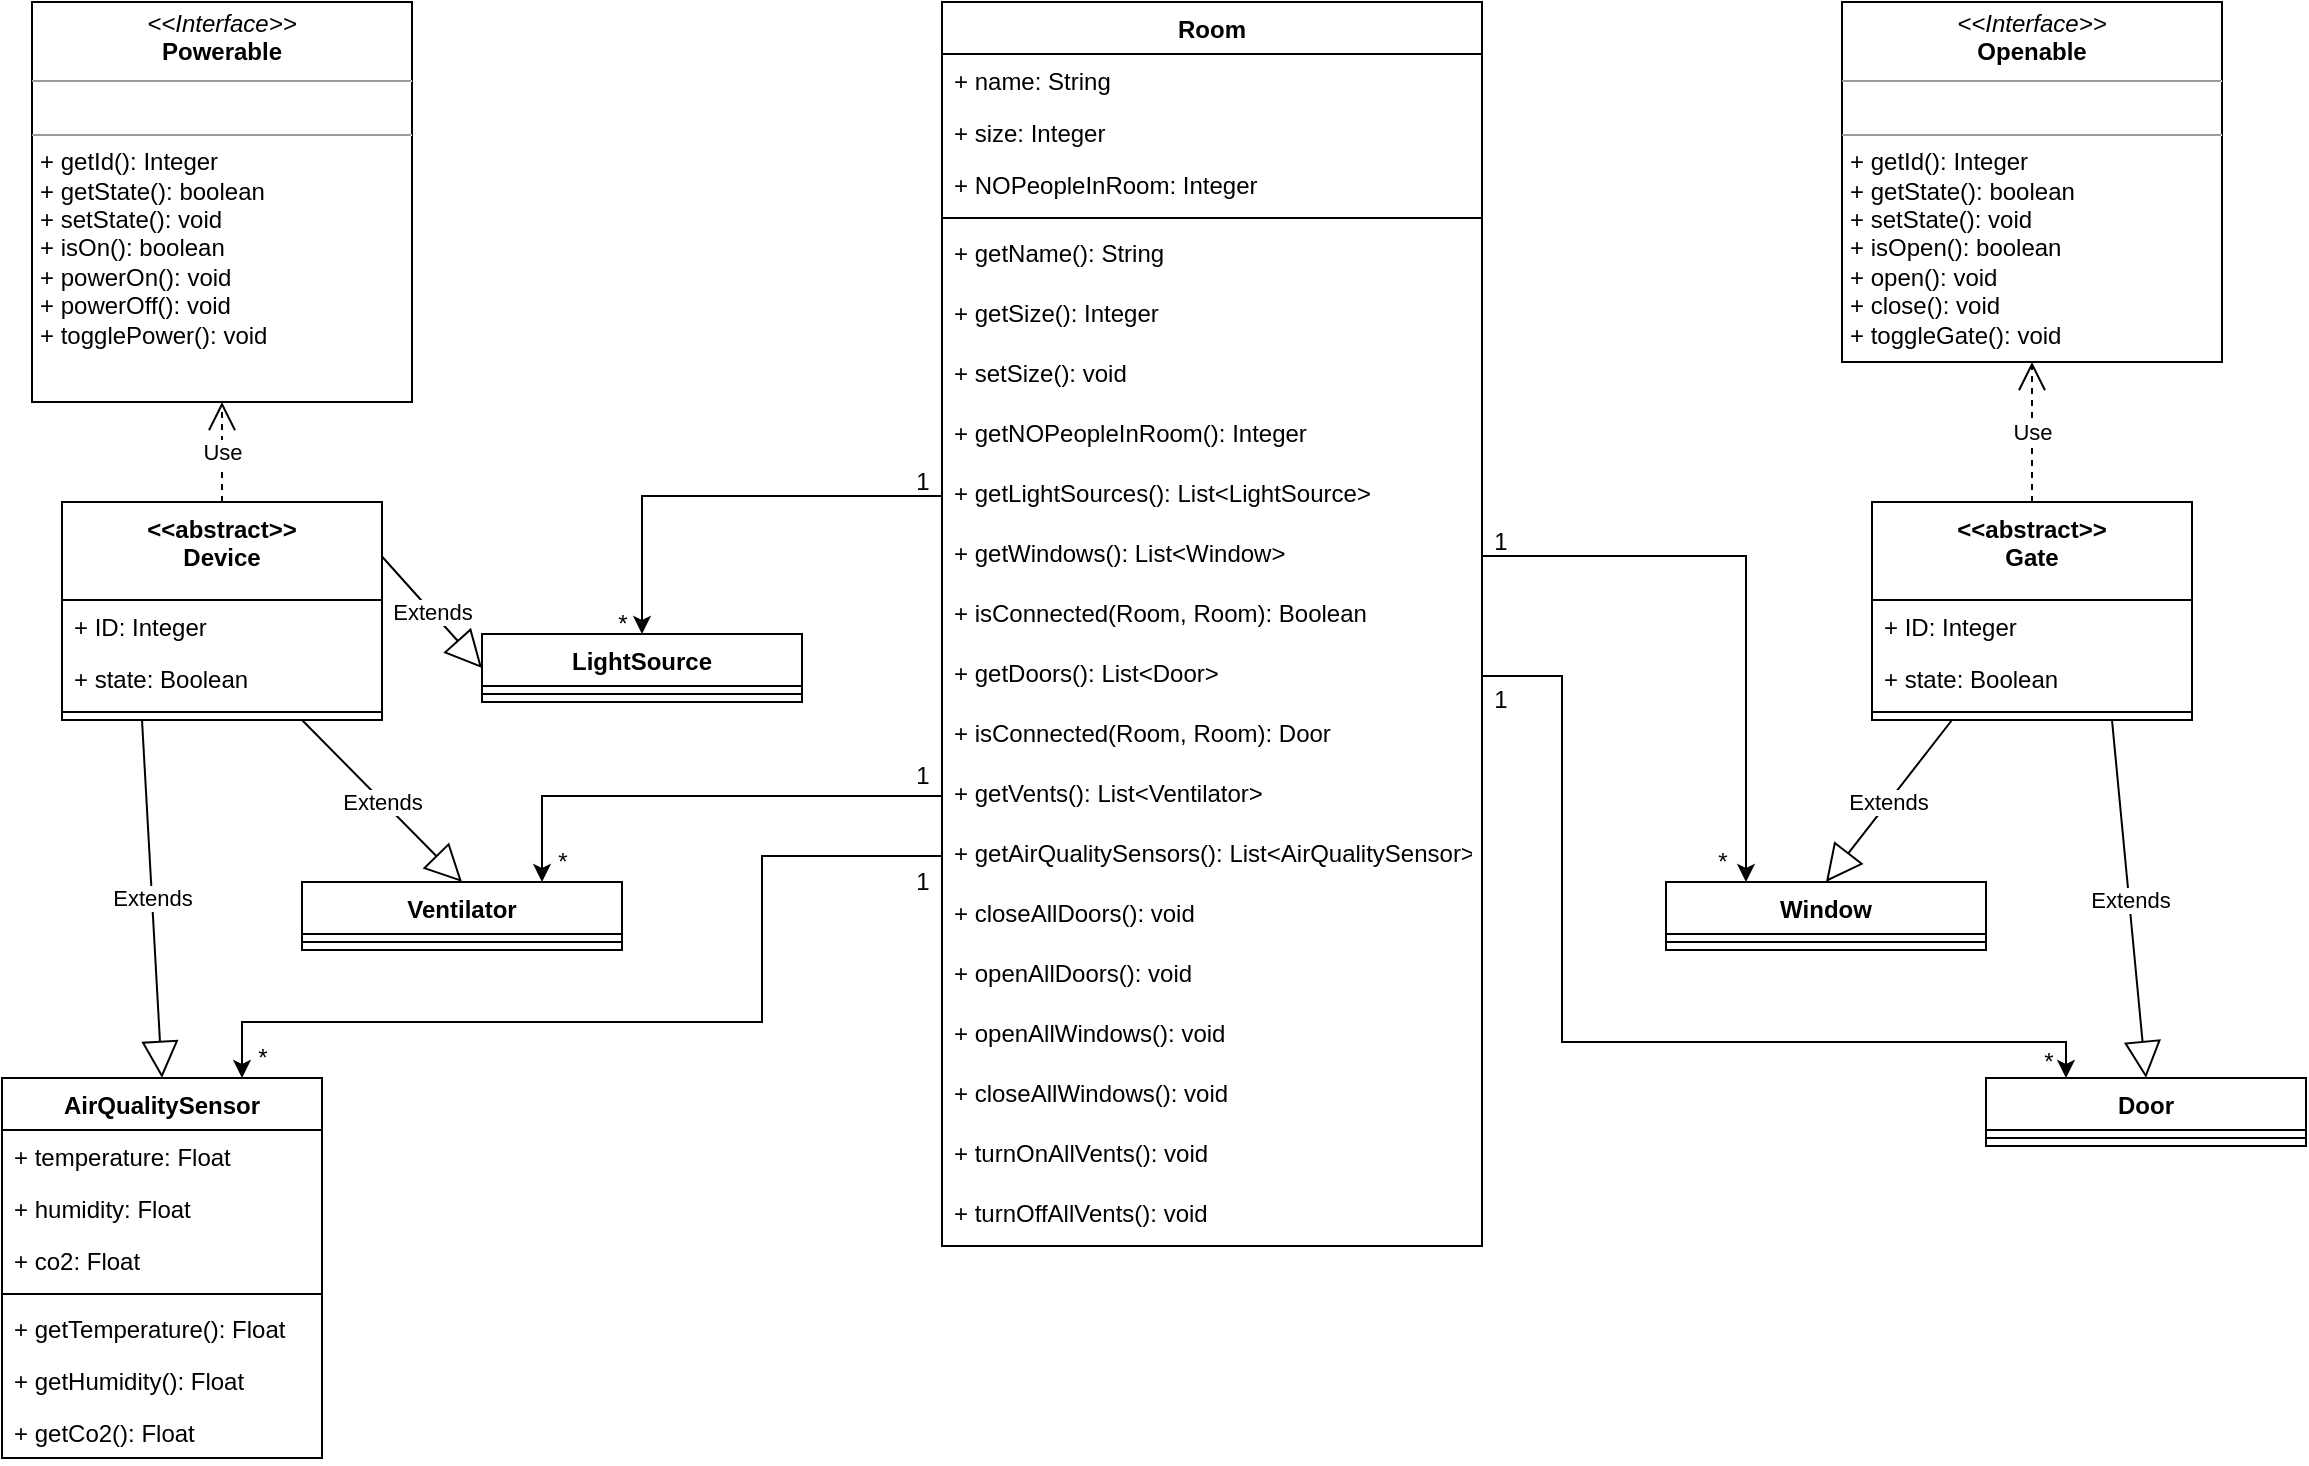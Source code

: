 <mxfile version="20.5.1" type="device"><diagram name="UML" id="X6dM2k_elyDCfv0vWq0z"><mxGraphModel dx="1361" dy="1742" grid="1" gridSize="10" guides="1" tooltips="1" connect="1" arrows="1" fold="1" page="1" pageScale="1" pageWidth="1169" pageHeight="827" background="none" math="0" shadow="0"><root><mxCell id="g0CEWkr_IwTcYUqy6gfU-0"/><mxCell id="g0CEWkr_IwTcYUqy6gfU-1" parent="g0CEWkr_IwTcYUqy6gfU-0"/><mxCell id="w60c1zdR5W0mf0owf3Rb-15" value="Window" style="swimlane;fontStyle=1;align=center;verticalAlign=top;childLayout=stackLayout;horizontal=1;startSize=26;horizontalStack=0;resizeParent=1;resizeParentMax=0;resizeLast=0;collapsible=1;marginBottom=0;" parent="g0CEWkr_IwTcYUqy6gfU-1" vertex="1"><mxGeometry x="842" y="-360" width="160" height="34" as="geometry"/></mxCell><mxCell id="w60c1zdR5W0mf0owf3Rb-17" value="" style="line;strokeWidth=1;fillColor=none;align=left;verticalAlign=middle;spacingTop=-1;spacingLeft=3;spacingRight=3;rotatable=0;labelPosition=right;points=[];portConstraint=eastwest;strokeColor=inherit;" parent="w60c1zdR5W0mf0owf3Rb-15" vertex="1"><mxGeometry y="26" width="160" height="8" as="geometry"/></mxCell><mxCell id="JrZIzC8w7HbeRlBi-leS-0" value="Room" style="swimlane;fontStyle=1;align=center;verticalAlign=top;childLayout=stackLayout;horizontal=1;startSize=26;horizontalStack=0;resizeParent=1;resizeParentMax=0;resizeLast=0;collapsible=1;marginBottom=0;" parent="g0CEWkr_IwTcYUqy6gfU-1" vertex="1"><mxGeometry x="480" y="-800" width="270" height="622" as="geometry"><mxRectangle x="370" y="-680" width="70" height="30" as="alternateBounds"/></mxGeometry></mxCell><mxCell id="JrZIzC8w7HbeRlBi-leS-1" value="+ name: String" style="text;strokeColor=none;fillColor=none;align=left;verticalAlign=top;spacingLeft=4;spacingRight=4;overflow=hidden;rotatable=0;points=[[0,0.5],[1,0.5]];portConstraint=eastwest;" parent="JrZIzC8w7HbeRlBi-leS-0" vertex="1"><mxGeometry y="26" width="270" height="26" as="geometry"/></mxCell><mxCell id="raHJGq5JyYgqce_vCBoo-5" value="+ size: Integer" style="text;strokeColor=none;fillColor=none;align=left;verticalAlign=top;spacingLeft=4;spacingRight=4;overflow=hidden;rotatable=0;points=[[0,0.5],[1,0.5]];portConstraint=eastwest;" parent="JrZIzC8w7HbeRlBi-leS-0" vertex="1"><mxGeometry y="52" width="270" height="26" as="geometry"/></mxCell><mxCell id="vvLVDiPrClr1uJ0mD7oV-16" value="+ NOPeopleInRoom: Integer" style="text;strokeColor=none;fillColor=none;align=left;verticalAlign=top;spacingLeft=4;spacingRight=4;overflow=hidden;rotatable=0;points=[[0,0.5],[1,0.5]];portConstraint=eastwest;" parent="JrZIzC8w7HbeRlBi-leS-0" vertex="1"><mxGeometry y="78" width="270" height="26" as="geometry"/></mxCell><mxCell id="JrZIzC8w7HbeRlBi-leS-2" value="" style="line;strokeWidth=1;fillColor=none;align=left;verticalAlign=middle;spacingTop=-1;spacingLeft=3;spacingRight=3;rotatable=0;labelPosition=right;points=[];portConstraint=eastwest;strokeColor=inherit;" parent="JrZIzC8w7HbeRlBi-leS-0" vertex="1"><mxGeometry y="104" width="270" height="8" as="geometry"/></mxCell><mxCell id="vvLVDiPrClr1uJ0mD7oV-26" value="+ getName(): String" style="text;strokeColor=none;fillColor=none;align=left;verticalAlign=top;spacingLeft=4;spacingRight=4;overflow=hidden;rotatable=0;points=[[0,0.5],[1,0.5]];portConstraint=eastwest;" parent="JrZIzC8w7HbeRlBi-leS-0" vertex="1"><mxGeometry y="112" width="270" height="30" as="geometry"/></mxCell><mxCell id="vvLVDiPrClr1uJ0mD7oV-27" value="+ getSize(): Integer" style="text;strokeColor=none;fillColor=none;align=left;verticalAlign=top;spacingLeft=4;spacingRight=4;overflow=hidden;rotatable=0;points=[[0,0.5],[1,0.5]];portConstraint=eastwest;" parent="JrZIzC8w7HbeRlBi-leS-0" vertex="1"><mxGeometry y="142" width="270" height="30" as="geometry"/></mxCell><mxCell id="vvLVDiPrClr1uJ0mD7oV-28" value="+ setSize(): void" style="text;strokeColor=none;fillColor=none;align=left;verticalAlign=top;spacingLeft=4;spacingRight=4;overflow=hidden;rotatable=0;points=[[0,0.5],[1,0.5]];portConstraint=eastwest;" parent="JrZIzC8w7HbeRlBi-leS-0" vertex="1"><mxGeometry y="172" width="270" height="30" as="geometry"/></mxCell><mxCell id="vvLVDiPrClr1uJ0mD7oV-12" value="+ getNOPeopleInRoom(): Integer" style="text;strokeColor=none;fillColor=none;align=left;verticalAlign=top;spacingLeft=4;spacingRight=4;overflow=hidden;rotatable=0;points=[[0,0.5],[1,0.5]];portConstraint=eastwest;" parent="JrZIzC8w7HbeRlBi-leS-0" vertex="1"><mxGeometry y="202" width="270" height="30" as="geometry"/></mxCell><mxCell id="0AcdcQv5JlGQJyQ-DRpH-2" value="+ getLightSources(): List&lt;LightSource&gt;" style="text;strokeColor=none;fillColor=none;align=left;verticalAlign=top;spacingLeft=4;spacingRight=4;overflow=hidden;rotatable=0;points=[[0,0.5],[1,0.5]];portConstraint=eastwest;" vertex="1" parent="JrZIzC8w7HbeRlBi-leS-0"><mxGeometry y="232" width="270" height="30" as="geometry"/></mxCell><mxCell id="vvLVDiPrClr1uJ0mD7oV-7" value="+ getWindows(): List&lt;Window&gt;" style="text;strokeColor=none;fillColor=none;align=left;verticalAlign=top;spacingLeft=4;spacingRight=4;overflow=hidden;rotatable=0;points=[[0,0.5],[1,0.5]];portConstraint=eastwest;" parent="JrZIzC8w7HbeRlBi-leS-0" vertex="1"><mxGeometry y="262" width="270" height="30" as="geometry"/></mxCell><mxCell id="vvLVDiPrClr1uJ0mD7oV-5" value="+ isConnected(Room, Room): Boolean" style="text;strokeColor=none;fillColor=none;align=left;verticalAlign=top;spacingLeft=4;spacingRight=4;overflow=hidden;rotatable=0;points=[[0,0.5],[1,0.5]];portConstraint=eastwest;" parent="JrZIzC8w7HbeRlBi-leS-0" vertex="1"><mxGeometry y="292" width="270" height="30" as="geometry"/></mxCell><mxCell id="vvLVDiPrClr1uJ0mD7oV-8" value="+ getDoors(): List&lt;Door&gt;" style="text;strokeColor=none;fillColor=none;align=left;verticalAlign=top;spacingLeft=4;spacingRight=4;overflow=hidden;rotatable=0;points=[[0,0.5],[1,0.5]];portConstraint=eastwest;" parent="JrZIzC8w7HbeRlBi-leS-0" vertex="1"><mxGeometry y="322" width="270" height="30" as="geometry"/></mxCell><mxCell id="vvLVDiPrClr1uJ0mD7oV-4" value="+ isConnected(Room, Room): Door" style="text;strokeColor=none;fillColor=none;align=left;verticalAlign=top;spacingLeft=4;spacingRight=4;overflow=hidden;rotatable=0;points=[[0,0.5],[1,0.5]];portConstraint=eastwest;" parent="JrZIzC8w7HbeRlBi-leS-0" vertex="1"><mxGeometry y="352" width="270" height="30" as="geometry"/></mxCell><mxCell id="vvLVDiPrClr1uJ0mD7oV-6" value="+ getVents(): List&lt;Ventilator&gt;" style="text;strokeColor=none;fillColor=none;align=left;verticalAlign=top;spacingLeft=4;spacingRight=4;overflow=hidden;rotatable=0;points=[[0,0.5],[1,0.5]];portConstraint=eastwest;" parent="JrZIzC8w7HbeRlBi-leS-0" vertex="1"><mxGeometry y="382" width="270" height="30" as="geometry"/></mxCell><mxCell id="vvLVDiPrClr1uJ0mD7oV-25" value="+ getAirQualitySensors(): List&lt;AirQualitySensor&gt;" style="text;strokeColor=none;fillColor=none;align=left;verticalAlign=top;spacingLeft=4;spacingRight=4;overflow=hidden;rotatable=0;points=[[0,0.5],[1,0.5]];portConstraint=eastwest;" parent="JrZIzC8w7HbeRlBi-leS-0" vertex="1"><mxGeometry y="412" width="270" height="30" as="geometry"/></mxCell><mxCell id="vvLVDiPrClr1uJ0mD7oV-56" value="+ closeAllDoors(): void" style="text;strokeColor=none;fillColor=none;align=left;verticalAlign=top;spacingLeft=4;spacingRight=4;overflow=hidden;rotatable=0;points=[[0,0.5],[1,0.5]];portConstraint=eastwest;" parent="JrZIzC8w7HbeRlBi-leS-0" vertex="1"><mxGeometry y="442" width="270" height="30" as="geometry"/></mxCell><mxCell id="vvLVDiPrClr1uJ0mD7oV-57" value="+ openAllDoors(): void" style="text;strokeColor=none;fillColor=none;align=left;verticalAlign=top;spacingLeft=4;spacingRight=4;overflow=hidden;rotatable=0;points=[[0,0.5],[1,0.5]];portConstraint=eastwest;" parent="JrZIzC8w7HbeRlBi-leS-0" vertex="1"><mxGeometry y="472" width="270" height="30" as="geometry"/></mxCell><mxCell id="vvLVDiPrClr1uJ0mD7oV-59" value="+ openAllWindows(): void" style="text;strokeColor=none;fillColor=none;align=left;verticalAlign=top;spacingLeft=4;spacingRight=4;overflow=hidden;rotatable=0;points=[[0,0.5],[1,0.5]];portConstraint=eastwest;" parent="JrZIzC8w7HbeRlBi-leS-0" vertex="1"><mxGeometry y="502" width="270" height="30" as="geometry"/></mxCell><mxCell id="vvLVDiPrClr1uJ0mD7oV-58" value="+ closeAllWindows(): void" style="text;strokeColor=none;fillColor=none;align=left;verticalAlign=top;spacingLeft=4;spacingRight=4;overflow=hidden;rotatable=0;points=[[0,0.5],[1,0.5]];portConstraint=eastwest;" parent="JrZIzC8w7HbeRlBi-leS-0" vertex="1"><mxGeometry y="532" width="270" height="30" as="geometry"/></mxCell><mxCell id="vvLVDiPrClr1uJ0mD7oV-60" value="+ turnOnAllVents(): void" style="text;strokeColor=none;fillColor=none;align=left;verticalAlign=top;spacingLeft=4;spacingRight=4;overflow=hidden;rotatable=0;points=[[0,0.5],[1,0.5]];portConstraint=eastwest;" parent="JrZIzC8w7HbeRlBi-leS-0" vertex="1"><mxGeometry y="562" width="270" height="30" as="geometry"/></mxCell><mxCell id="vvLVDiPrClr1uJ0mD7oV-61" value="+ turnOffAllVents(): void" style="text;strokeColor=none;fillColor=none;align=left;verticalAlign=top;spacingLeft=4;spacingRight=4;overflow=hidden;rotatable=0;points=[[0,0.5],[1,0.5]];portConstraint=eastwest;" parent="JrZIzC8w7HbeRlBi-leS-0" vertex="1"><mxGeometry y="592" width="270" height="30" as="geometry"/></mxCell><mxCell id="raHJGq5JyYgqce_vCBoo-6" value="Ventilator" style="swimlane;fontStyle=1;align=center;verticalAlign=top;childLayout=stackLayout;horizontal=1;startSize=26;horizontalStack=0;resizeParent=1;resizeParentMax=0;resizeLast=0;collapsible=1;marginBottom=0;" parent="g0CEWkr_IwTcYUqy6gfU-1" vertex="1"><mxGeometry x="160" y="-360" width="160" height="34" as="geometry"/></mxCell><mxCell id="raHJGq5JyYgqce_vCBoo-8" value="" style="line;strokeWidth=1;fillColor=none;align=left;verticalAlign=middle;spacingTop=-1;spacingLeft=3;spacingRight=3;rotatable=0;labelPosition=right;points=[];portConstraint=eastwest;strokeColor=inherit;" parent="raHJGq5JyYgqce_vCBoo-6" vertex="1"><mxGeometry y="26" width="160" height="8" as="geometry"/></mxCell><mxCell id="vvLVDiPrClr1uJ0mD7oV-0" value="Door" style="swimlane;fontStyle=1;align=center;verticalAlign=top;childLayout=stackLayout;horizontal=1;startSize=26;horizontalStack=0;resizeParent=1;resizeParentMax=0;resizeLast=0;collapsible=1;marginBottom=0;" parent="g0CEWkr_IwTcYUqy6gfU-1" vertex="1"><mxGeometry x="1002" y="-262" width="160" height="34" as="geometry"/></mxCell><mxCell id="vvLVDiPrClr1uJ0mD7oV-2" value="" style="line;strokeWidth=1;fillColor=none;align=left;verticalAlign=middle;spacingTop=-1;spacingLeft=3;spacingRight=3;rotatable=0;labelPosition=right;points=[];portConstraint=eastwest;strokeColor=inherit;" parent="vvLVDiPrClr1uJ0mD7oV-0" vertex="1"><mxGeometry y="26" width="160" height="8" as="geometry"/></mxCell><mxCell id="vvLVDiPrClr1uJ0mD7oV-17" value="AirQualitySensor" style="swimlane;fontStyle=1;align=center;verticalAlign=top;childLayout=stackLayout;horizontal=1;startSize=26;horizontalStack=0;resizeParent=1;resizeParentMax=0;resizeLast=0;collapsible=1;marginBottom=0;" parent="g0CEWkr_IwTcYUqy6gfU-1" vertex="1"><mxGeometry x="10" y="-262" width="160" height="190" as="geometry"/></mxCell><mxCell id="vvLVDiPrClr1uJ0mD7oV-19" value="+ temperature: Float" style="text;strokeColor=none;fillColor=none;align=left;verticalAlign=top;spacingLeft=4;spacingRight=4;overflow=hidden;rotatable=0;points=[[0,0.5],[1,0.5]];portConstraint=eastwest;" parent="vvLVDiPrClr1uJ0mD7oV-17" vertex="1"><mxGeometry y="26" width="160" height="26" as="geometry"/></mxCell><mxCell id="vvLVDiPrClr1uJ0mD7oV-23" value="+ humidity: Float" style="text;strokeColor=none;fillColor=none;align=left;verticalAlign=top;spacingLeft=4;spacingRight=4;overflow=hidden;rotatable=0;points=[[0,0.5],[1,0.5]];portConstraint=eastwest;" parent="vvLVDiPrClr1uJ0mD7oV-17" vertex="1"><mxGeometry y="52" width="160" height="26" as="geometry"/></mxCell><mxCell id="vvLVDiPrClr1uJ0mD7oV-24" value="+ co2: Float" style="text;strokeColor=none;fillColor=none;align=left;verticalAlign=top;spacingLeft=4;spacingRight=4;overflow=hidden;rotatable=0;points=[[0,0.5],[1,0.5]];portConstraint=eastwest;" parent="vvLVDiPrClr1uJ0mD7oV-17" vertex="1"><mxGeometry y="78" width="160" height="26" as="geometry"/></mxCell><mxCell id="vvLVDiPrClr1uJ0mD7oV-20" value="" style="line;strokeWidth=1;fillColor=none;align=left;verticalAlign=middle;spacingTop=-1;spacingLeft=3;spacingRight=3;rotatable=0;labelPosition=right;points=[];portConstraint=eastwest;strokeColor=inherit;" parent="vvLVDiPrClr1uJ0mD7oV-17" vertex="1"><mxGeometry y="104" width="160" height="8" as="geometry"/></mxCell><mxCell id="vvLVDiPrClr1uJ0mD7oV-43" value="+ getTemperature(): Float" style="text;strokeColor=none;fillColor=none;align=left;verticalAlign=top;spacingLeft=4;spacingRight=4;overflow=hidden;rotatable=0;points=[[0,0.5],[1,0.5]];portConstraint=eastwest;" parent="vvLVDiPrClr1uJ0mD7oV-17" vertex="1"><mxGeometry y="112" width="160" height="26" as="geometry"/></mxCell><mxCell id="vvLVDiPrClr1uJ0mD7oV-44" value="+ getHumidity(): Float" style="text;strokeColor=none;fillColor=none;align=left;verticalAlign=top;spacingLeft=4;spacingRight=4;overflow=hidden;rotatable=0;points=[[0,0.5],[1,0.5]];portConstraint=eastwest;" parent="vvLVDiPrClr1uJ0mD7oV-17" vertex="1"><mxGeometry y="138" width="160" height="26" as="geometry"/></mxCell><mxCell id="vvLVDiPrClr1uJ0mD7oV-45" value="+ getCo2(): Float" style="text;strokeColor=none;fillColor=none;align=left;verticalAlign=top;spacingLeft=4;spacingRight=4;overflow=hidden;rotatable=0;points=[[0,0.5],[1,0.5]];portConstraint=eastwest;" parent="vvLVDiPrClr1uJ0mD7oV-17" vertex="1"><mxGeometry y="164" width="160" height="26" as="geometry"/></mxCell><mxCell id="Vgo6NwkHw8Ez22BbJ0Ov-0" value="*" style="text;html=1;align=center;verticalAlign=middle;resizable=0;points=[];autosize=1;strokeColor=none;fillColor=none;" parent="g0CEWkr_IwTcYUqy6gfU-1" vertex="1"><mxGeometry x="280" y="-380" width="20" height="20" as="geometry"/></mxCell><mxCell id="Vgo6NwkHw8Ez22BbJ0Ov-1" value="*" style="text;html=1;align=center;verticalAlign=middle;resizable=0;points=[];autosize=1;strokeColor=none;fillColor=none;" parent="g0CEWkr_IwTcYUqy6gfU-1" vertex="1"><mxGeometry x="130" y="-282" width="20" height="20" as="geometry"/></mxCell><mxCell id="Vgo6NwkHw8Ez22BbJ0Ov-2" value="*" style="text;html=1;align=center;verticalAlign=middle;resizable=0;points=[];autosize=1;strokeColor=none;fillColor=none;" parent="g0CEWkr_IwTcYUqy6gfU-1" vertex="1"><mxGeometry x="860" y="-380" width="20" height="20" as="geometry"/></mxCell><mxCell id="Vgo6NwkHw8Ez22BbJ0Ov-3" value="*" style="text;html=1;align=center;verticalAlign=middle;resizable=0;points=[];autosize=1;strokeColor=none;fillColor=none;" parent="g0CEWkr_IwTcYUqy6gfU-1" vertex="1"><mxGeometry x="1023" y="-280" width="20" height="20" as="geometry"/></mxCell><mxCell id="FO-8G42D2VpuAVv3R2X6-0" value="1" style="text;html=1;align=center;verticalAlign=middle;resizable=0;points=[];autosize=1;strokeColor=none;fillColor=none;" parent="g0CEWkr_IwTcYUqy6gfU-1" vertex="1"><mxGeometry x="460" y="-370" width="20" height="20" as="geometry"/></mxCell><mxCell id="FO-8G42D2VpuAVv3R2X6-1" value="1" style="text;html=1;align=center;verticalAlign=middle;resizable=0;points=[];autosize=1;strokeColor=none;fillColor=none;" parent="g0CEWkr_IwTcYUqy6gfU-1" vertex="1"><mxGeometry x="749" y="-461" width="20" height="20" as="geometry"/></mxCell><mxCell id="FO-8G42D2VpuAVv3R2X6-2" value="1" style="text;html=1;align=center;verticalAlign=middle;resizable=0;points=[];autosize=1;strokeColor=none;fillColor=none;" parent="g0CEWkr_IwTcYUqy6gfU-1" vertex="1"><mxGeometry x="749" y="-540" width="20" height="20" as="geometry"/></mxCell><mxCell id="FO-8G42D2VpuAVv3R2X6-3" value="1" style="text;html=1;align=center;verticalAlign=middle;resizable=0;points=[];autosize=1;strokeColor=none;fillColor=none;" parent="g0CEWkr_IwTcYUqy6gfU-1" vertex="1"><mxGeometry x="460" y="-423" width="20" height="20" as="geometry"/></mxCell><mxCell id="SjL8dPBYA5U3R227PxI4-2" value="&lt;p style=&quot;margin:0px;margin-top:4px;text-align:center;&quot;&gt;&lt;i&gt;&amp;lt;&amp;lt;Interface&amp;gt;&amp;gt;&lt;/i&gt;&lt;br&gt;&lt;b&gt;Powerable&lt;/b&gt;&lt;/p&gt;&lt;hr size=&quot;1&quot;&gt;&lt;p style=&quot;margin:0px;margin-left:4px;&quot;&gt;&lt;br&gt;&lt;/p&gt;&lt;hr size=&quot;1&quot;&gt;&lt;p style=&quot;margin:0px;margin-left:4px;&quot;&gt;+ getId(): Integer&lt;br&gt;+ getState(): boolean&lt;/p&gt;&lt;p style=&quot;margin:0px;margin-left:4px;&quot;&gt;+ setState(): void&lt;br&gt;&lt;/p&gt;&lt;p style=&quot;margin:0px;margin-left:4px;&quot;&gt;+ isOn(): boolean&lt;/p&gt;&lt;p style=&quot;margin:0px;margin-left:4px;&quot;&gt;+ powerOn(): void&lt;/p&gt;&lt;p style=&quot;margin:0px;margin-left:4px;&quot;&gt;+ powerOff(): void&lt;/p&gt;&lt;p style=&quot;margin:0px;margin-left:4px;&quot;&gt;+ togglePower(): void&lt;/p&gt;" style="verticalAlign=top;align=left;overflow=fill;fontSize=12;fontFamily=Helvetica;html=1;" parent="g0CEWkr_IwTcYUqy6gfU-1" vertex="1"><mxGeometry x="25" y="-800" width="190" height="200" as="geometry"/></mxCell><mxCell id="SjL8dPBYA5U3R227PxI4-4" value="&lt;p style=&quot;margin:0px;margin-top:4px;text-align:center;&quot;&gt;&lt;i&gt;&amp;lt;&amp;lt;Interface&amp;gt;&amp;gt;&lt;/i&gt;&lt;br&gt;&lt;b&gt;Openable&lt;/b&gt;&lt;/p&gt;&lt;hr size=&quot;1&quot;&gt;&lt;p style=&quot;margin:0px;margin-left:4px;&quot;&gt;&lt;br&gt;&lt;/p&gt;&lt;hr size=&quot;1&quot;&gt;&lt;p style=&quot;margin:0px;margin-left:4px;&quot;&gt;+ getId(): Integer&lt;br&gt;+ getState(): boolean&lt;br&gt;+ setState(): void&lt;br&gt;&lt;/p&gt;&lt;p style=&quot;margin: 0px 0px 0px 4px;&quot;&gt;+ isOpen(): boolean&lt;/p&gt;&lt;p style=&quot;margin: 0px 0px 0px 4px;&quot;&gt;+ open(): void&lt;/p&gt;&lt;p style=&quot;margin: 0px 0px 0px 4px;&quot;&gt;+ close(): void&lt;/p&gt;&lt;p style=&quot;margin: 0px 0px 0px 4px;&quot;&gt;+ toggleGate(): void&lt;/p&gt;" style="verticalAlign=top;align=left;overflow=fill;fontSize=12;fontFamily=Helvetica;html=1;" parent="g0CEWkr_IwTcYUqy6gfU-1" vertex="1"><mxGeometry x="930" y="-800" width="190" height="180" as="geometry"/></mxCell><mxCell id="SjL8dPBYA5U3R227PxI4-12" value="&lt;&lt;abstract&gt;&gt;&#10;Gate" style="swimlane;fontStyle=1;align=center;verticalAlign=top;childLayout=stackLayout;horizontal=1;startSize=49;horizontalStack=0;resizeParent=1;resizeParentMax=0;resizeLast=0;collapsible=1;marginBottom=0;" parent="g0CEWkr_IwTcYUqy6gfU-1" vertex="1"><mxGeometry x="945" y="-550" width="160" height="109" as="geometry"/></mxCell><mxCell id="SjL8dPBYA5U3R227PxI4-13" value="+ ID: Integer" style="text;strokeColor=none;fillColor=none;align=left;verticalAlign=top;spacingLeft=4;spacingRight=4;overflow=hidden;rotatable=0;points=[[0,0.5],[1,0.5]];portConstraint=eastwest;" parent="SjL8dPBYA5U3R227PxI4-12" vertex="1"><mxGeometry y="49" width="160" height="26" as="geometry"/></mxCell><mxCell id="SjL8dPBYA5U3R227PxI4-14" value="+ state: Boolean" style="text;strokeColor=none;fillColor=none;align=left;verticalAlign=top;spacingLeft=4;spacingRight=4;overflow=hidden;rotatable=0;points=[[0,0.5],[1,0.5]];portConstraint=eastwest;" parent="SjL8dPBYA5U3R227PxI4-12" vertex="1"><mxGeometry y="75" width="160" height="26" as="geometry"/></mxCell><mxCell id="SjL8dPBYA5U3R227PxI4-15" value="" style="line;strokeWidth=1;fillColor=none;align=left;verticalAlign=middle;spacingTop=-1;spacingLeft=3;spacingRight=3;rotatable=0;labelPosition=right;points=[];portConstraint=eastwest;strokeColor=inherit;" parent="SjL8dPBYA5U3R227PxI4-12" vertex="1"><mxGeometry y="101" width="160" height="8" as="geometry"/></mxCell><mxCell id="SjL8dPBYA5U3R227PxI4-25" value="Extends" style="endArrow=block;endSize=16;endFill=0;html=1;rounded=0;entryX=0.5;entryY=0;entryDx=0;entryDy=0;exitX=0.25;exitY=1;exitDx=0;exitDy=0;" parent="g0CEWkr_IwTcYUqy6gfU-1" source="SjL8dPBYA5U3R227PxI4-12" target="w60c1zdR5W0mf0owf3Rb-15" edge="1"><mxGeometry width="160" relative="1" as="geometry"><mxPoint x="987.4" y="-412.01" as="sourcePoint"/><mxPoint x="1002" y="-226" as="targetPoint"/></mxGeometry></mxCell><mxCell id="SjL8dPBYA5U3R227PxI4-26" value="Extends" style="endArrow=block;endSize=16;endFill=0;html=1;rounded=0;exitX=0.75;exitY=1;exitDx=0;exitDy=0;entryX=0.5;entryY=0;entryDx=0;entryDy=0;" parent="g0CEWkr_IwTcYUqy6gfU-1" source="SjL8dPBYA5U3R227PxI4-12" target="vvLVDiPrClr1uJ0mD7oV-0" edge="1"><mxGeometry width="160" relative="1" as="geometry"><mxPoint x="1061.32" y="-414.012" as="sourcePoint"/><mxPoint x="1130" y="-290" as="targetPoint"/></mxGeometry></mxCell><mxCell id="SjL8dPBYA5U3R227PxI4-29" value="&lt;&lt;abstract&gt;&gt;&#10;Device" style="swimlane;fontStyle=1;align=center;verticalAlign=top;childLayout=stackLayout;horizontal=1;startSize=49;horizontalStack=0;resizeParent=1;resizeParentMax=0;resizeLast=0;collapsible=1;marginBottom=0;" parent="g0CEWkr_IwTcYUqy6gfU-1" vertex="1"><mxGeometry x="40" y="-550" width="160" height="109" as="geometry"/></mxCell><mxCell id="SjL8dPBYA5U3R227PxI4-30" value="+ ID: Integer" style="text;strokeColor=none;fillColor=none;align=left;verticalAlign=top;spacingLeft=4;spacingRight=4;overflow=hidden;rotatable=0;points=[[0,0.5],[1,0.5]];portConstraint=eastwest;" parent="SjL8dPBYA5U3R227PxI4-29" vertex="1"><mxGeometry y="49" width="160" height="26" as="geometry"/></mxCell><mxCell id="SjL8dPBYA5U3R227PxI4-31" value="+ state: Boolean" style="text;strokeColor=none;fillColor=none;align=left;verticalAlign=top;spacingLeft=4;spacingRight=4;overflow=hidden;rotatable=0;points=[[0,0.5],[1,0.5]];portConstraint=eastwest;" parent="SjL8dPBYA5U3R227PxI4-29" vertex="1"><mxGeometry y="75" width="160" height="26" as="geometry"/></mxCell><mxCell id="SjL8dPBYA5U3R227PxI4-32" value="" style="line;strokeWidth=1;fillColor=none;align=left;verticalAlign=middle;spacingTop=-1;spacingLeft=3;spacingRight=3;rotatable=0;labelPosition=right;points=[];portConstraint=eastwest;strokeColor=inherit;" parent="SjL8dPBYA5U3R227PxI4-29" vertex="1"><mxGeometry y="101" width="160" height="8" as="geometry"/></mxCell><mxCell id="SjL8dPBYA5U3R227PxI4-37" value="Extends" style="endArrow=block;endSize=16;endFill=0;html=1;rounded=0;entryX=0.5;entryY=0;entryDx=0;entryDy=0;exitX=0.25;exitY=1;exitDx=0;exitDy=0;" parent="g0CEWkr_IwTcYUqy6gfU-1" source="SjL8dPBYA5U3R227PxI4-29" target="vvLVDiPrClr1uJ0mD7oV-17" edge="1"><mxGeometry width="160" relative="1" as="geometry"><mxPoint x="117.651" y="-415" as="sourcePoint"/><mxPoint x="80" y="-265" as="targetPoint"/></mxGeometry></mxCell><mxCell id="SjL8dPBYA5U3R227PxI4-38" value="Extends" style="endArrow=block;endSize=16;endFill=0;html=1;rounded=0;entryX=0.5;entryY=0;entryDx=0;entryDy=0;exitX=0.75;exitY=1;exitDx=0;exitDy=0;" parent="g0CEWkr_IwTcYUqy6gfU-1" source="SjL8dPBYA5U3R227PxI4-29" target="raHJGq5JyYgqce_vCBoo-6" edge="1"><mxGeometry width="160" relative="1" as="geometry"><mxPoint x="132.53" y="-415" as="sourcePoint"/><mxPoint x="240" y="-272.99" as="targetPoint"/></mxGeometry></mxCell><mxCell id="SjL8dPBYA5U3R227PxI4-39" value="Use" style="endArrow=open;endSize=12;dashed=1;html=1;rounded=0;entryX=0.5;entryY=1;entryDx=0;entryDy=0;" parent="g0CEWkr_IwTcYUqy6gfU-1" source="SjL8dPBYA5U3R227PxI4-12" target="SjL8dPBYA5U3R227PxI4-4" edge="1"><mxGeometry width="160" relative="1" as="geometry"><mxPoint x="872" y="-590" as="sourcePoint"/><mxPoint x="1032" y="-590" as="targetPoint"/></mxGeometry></mxCell><mxCell id="SjL8dPBYA5U3R227PxI4-40" value="Use" style="endArrow=open;endSize=12;dashed=1;html=1;rounded=0;entryX=0.5;entryY=1;entryDx=0;entryDy=0;exitX=0.5;exitY=0;exitDx=0;exitDy=0;" parent="g0CEWkr_IwTcYUqy6gfU-1" source="SjL8dPBYA5U3R227PxI4-29" target="SjL8dPBYA5U3R227PxI4-2" edge="1"><mxGeometry width="160" relative="1" as="geometry"><mxPoint x="179.5" y="-550" as="sourcePoint"/><mxPoint x="179.5" y="-620" as="targetPoint"/></mxGeometry></mxCell><mxCell id="SjL8dPBYA5U3R227PxI4-42" style="edgeStyle=orthogonalEdgeStyle;rounded=0;orthogonalLoop=1;jettySize=auto;html=1;exitX=0;exitY=0.5;exitDx=0;exitDy=0;entryX=0.75;entryY=0;entryDx=0;entryDy=0;" parent="g0CEWkr_IwTcYUqy6gfU-1" source="vvLVDiPrClr1uJ0mD7oV-6" target="raHJGq5JyYgqce_vCBoo-6" edge="1"><mxGeometry relative="1" as="geometry"/></mxCell><mxCell id="SjL8dPBYA5U3R227PxI4-43" style="edgeStyle=orthogonalEdgeStyle;rounded=0;orthogonalLoop=1;jettySize=auto;html=1;exitX=0;exitY=0.5;exitDx=0;exitDy=0;entryX=0.75;entryY=0;entryDx=0;entryDy=0;" parent="g0CEWkr_IwTcYUqy6gfU-1" source="vvLVDiPrClr1uJ0mD7oV-25" target="vvLVDiPrClr1uJ0mD7oV-17" edge="1"><mxGeometry relative="1" as="geometry"><Array as="points"><mxPoint x="390" y="-373"/><mxPoint x="390" y="-290"/><mxPoint x="130" y="-290"/></Array></mxGeometry></mxCell><mxCell id="SjL8dPBYA5U3R227PxI4-45" style="edgeStyle=orthogonalEdgeStyle;rounded=0;orthogonalLoop=1;jettySize=auto;html=1;exitX=1;exitY=0.5;exitDx=0;exitDy=0;entryX=0.25;entryY=0;entryDx=0;entryDy=0;" parent="g0CEWkr_IwTcYUqy6gfU-1" source="vvLVDiPrClr1uJ0mD7oV-8" target="vvLVDiPrClr1uJ0mD7oV-0" edge="1"><mxGeometry relative="1" as="geometry"><Array as="points"><mxPoint x="790" y="-463"/><mxPoint x="790" y="-280"/><mxPoint x="1042" y="-280"/></Array></mxGeometry></mxCell><mxCell id="0AcdcQv5JlGQJyQ-DRpH-0" value="LightSource" style="swimlane;fontStyle=1;align=center;verticalAlign=top;childLayout=stackLayout;horizontal=1;startSize=26;horizontalStack=0;resizeParent=1;resizeParentMax=0;resizeLast=0;collapsible=1;marginBottom=0;" vertex="1" parent="g0CEWkr_IwTcYUqy6gfU-1"><mxGeometry x="250" y="-484" width="160" height="34" as="geometry"/></mxCell><mxCell id="0AcdcQv5JlGQJyQ-DRpH-1" value="" style="line;strokeWidth=1;fillColor=none;align=left;verticalAlign=middle;spacingTop=-1;spacingLeft=3;spacingRight=3;rotatable=0;labelPosition=right;points=[];portConstraint=eastwest;strokeColor=inherit;" vertex="1" parent="0AcdcQv5JlGQJyQ-DRpH-0"><mxGeometry y="26" width="160" height="8" as="geometry"/></mxCell><mxCell id="0AcdcQv5JlGQJyQ-DRpH-3" value="Extends" style="endArrow=block;endSize=16;endFill=0;html=1;rounded=0;entryX=0;entryY=0.5;entryDx=0;entryDy=0;exitX=1;exitY=0.25;exitDx=0;exitDy=0;" edge="1" parent="g0CEWkr_IwTcYUqy6gfU-1" source="SjL8dPBYA5U3R227PxI4-29" target="0AcdcQv5JlGQJyQ-DRpH-0"><mxGeometry width="160" relative="1" as="geometry"><mxPoint x="180" y="-515.5" as="sourcePoint"/><mxPoint x="260" y="-434.5" as="targetPoint"/></mxGeometry></mxCell><mxCell id="0AcdcQv5JlGQJyQ-DRpH-5" style="edgeStyle=orthogonalEdgeStyle;rounded=0;orthogonalLoop=1;jettySize=auto;html=1;exitX=1;exitY=0.5;exitDx=0;exitDy=0;entryX=0.25;entryY=0;entryDx=0;entryDy=0;" edge="1" parent="g0CEWkr_IwTcYUqy6gfU-1" source="vvLVDiPrClr1uJ0mD7oV-7" target="w60c1zdR5W0mf0owf3Rb-15"><mxGeometry relative="1" as="geometry"/></mxCell><mxCell id="0AcdcQv5JlGQJyQ-DRpH-7" style="edgeStyle=orthogonalEdgeStyle;rounded=0;orthogonalLoop=1;jettySize=auto;html=1;exitX=0;exitY=0.5;exitDx=0;exitDy=0;" edge="1" parent="g0CEWkr_IwTcYUqy6gfU-1" source="0AcdcQv5JlGQJyQ-DRpH-2" target="0AcdcQv5JlGQJyQ-DRpH-0"><mxGeometry relative="1" as="geometry"/></mxCell><mxCell id="0AcdcQv5JlGQJyQ-DRpH-8" value="1" style="text;html=1;align=center;verticalAlign=middle;resizable=0;points=[];autosize=1;strokeColor=none;fillColor=none;" vertex="1" parent="g0CEWkr_IwTcYUqy6gfU-1"><mxGeometry x="460" y="-570" width="20" height="20" as="geometry"/></mxCell><mxCell id="0AcdcQv5JlGQJyQ-DRpH-9" value="*" style="text;html=1;align=center;verticalAlign=middle;resizable=0;points=[];autosize=1;strokeColor=none;fillColor=none;" vertex="1" parent="g0CEWkr_IwTcYUqy6gfU-1"><mxGeometry x="310" y="-499" width="20" height="20" as="geometry"/></mxCell></root></mxGraphModel></diagram></mxfile>